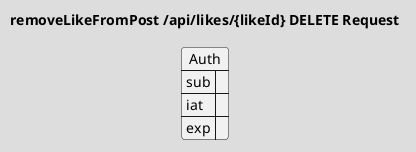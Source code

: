 @startuml removeLikeFromPost-Request
!theme toy
title "removeLikeFromPost /api/likes/{likeId} DELETE Request"
json Auth {
    "sub": "",
    "iat": "",
    "exp": ""
}
@enduml
@startuml removeLikeFromPost-Response
!theme toy
title "removeLikeFromPost /api/likes/{likeId} DELETE Response"
@enduml
